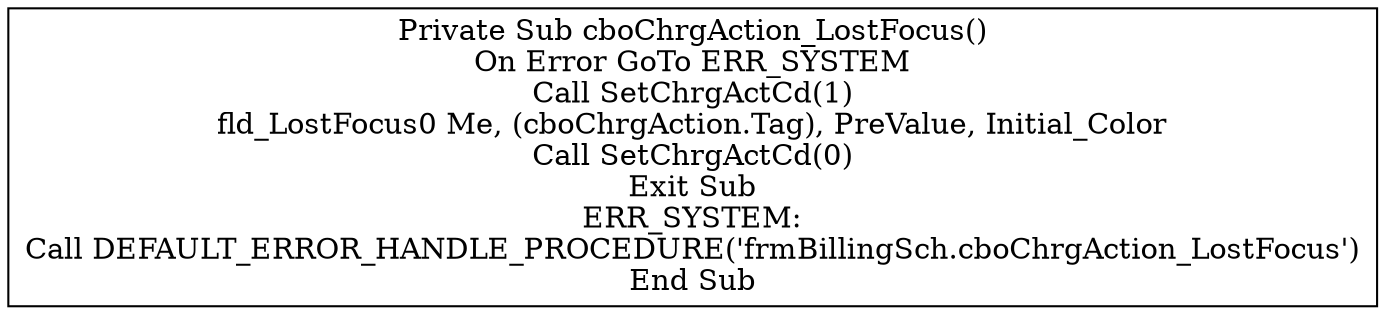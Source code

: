 digraph G{
Node_1 [ label ="Private Sub cboChrgAction_LostFocus()\nOn Error GoTo ERR_SYSTEM\nCall SetChrgActCd(1)\nfld_LostFocus0 Me, (cboChrgAction.Tag), PreValue, Initial_Color\nCall SetChrgActCd(0)\nExit Sub\nERR_SYSTEM:\nCall DEFAULT_ERROR_HANDLE_PROCEDURE('frmBillingSch.cboChrgAction_LostFocus')\nEnd Sub",shape="box"];
}

